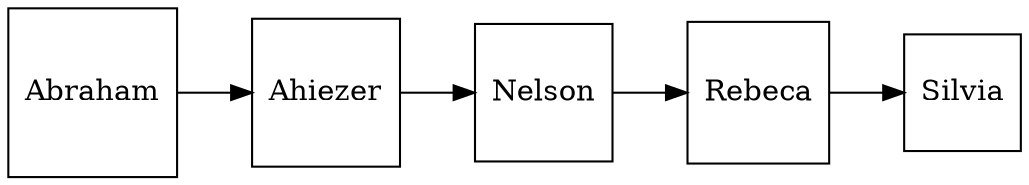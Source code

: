 digraph G {
 node [shape = square]; 
 graph [rankdir=LR];
Abraham -> Ahiezer -> Nelson -> Rebeca -> Silvia 
 }